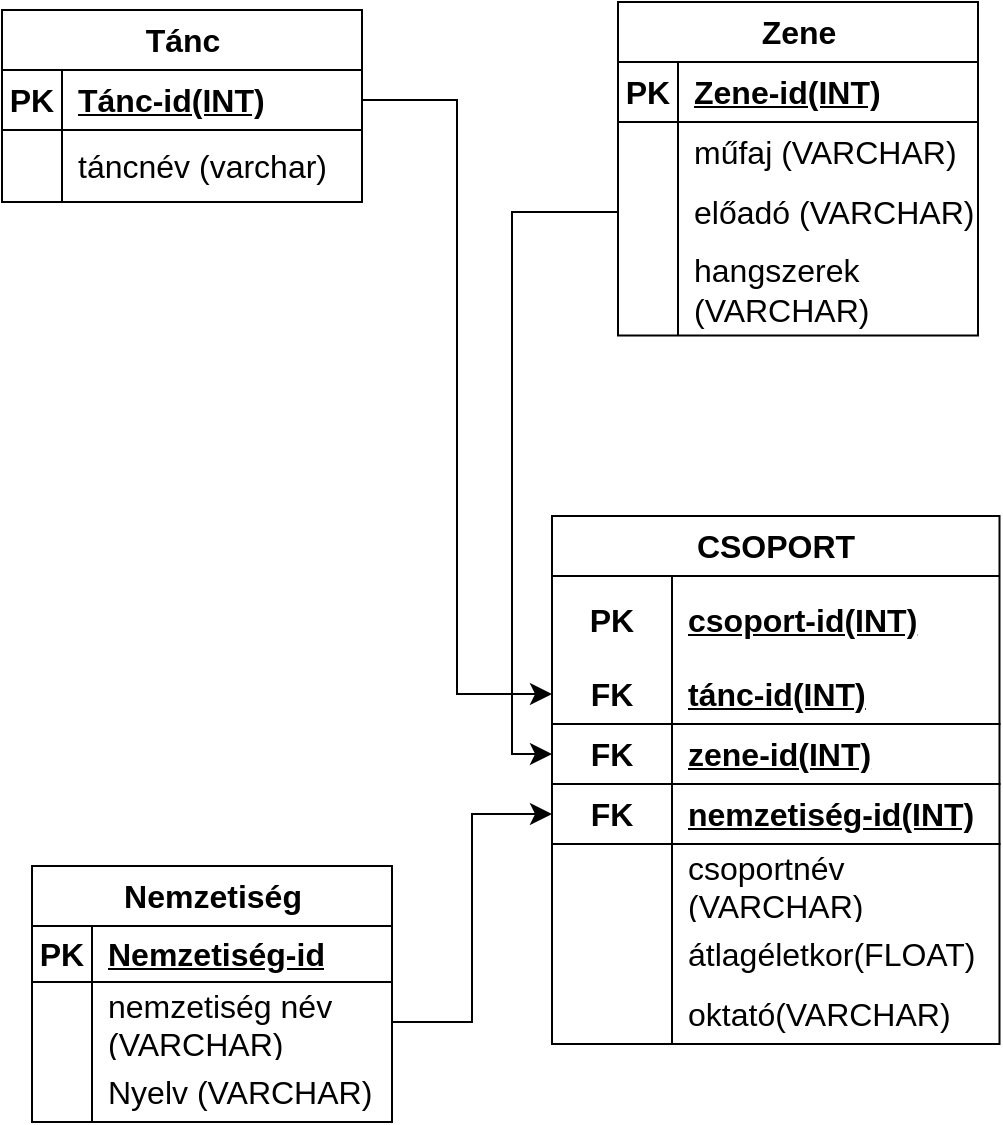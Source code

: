 <mxfile version="23.1.2" type="github">
  <diagram name="1 oldal" id="NilsrryfpZwNAPFmWs4b">
    <mxGraphModel dx="1249" dy="1214" grid="0" gridSize="10" guides="1" tooltips="1" connect="1" arrows="1" fold="1" page="0" pageScale="1" pageWidth="827" pageHeight="1169" math="0" shadow="0">
      <root>
        <mxCell id="0" />
        <mxCell id="1" parent="0" />
        <mxCell id="cI0NetNtEP9HfO99auWf-1" value="Tánc" style="shape=table;startSize=30;container=1;collapsible=1;childLayout=tableLayout;fixedRows=1;rowLines=0;fontStyle=1;align=center;resizeLast=1;html=1;fontSize=16;" vertex="1" parent="1">
          <mxGeometry x="-565" y="-136" width="180" height="96" as="geometry" />
        </mxCell>
        <mxCell id="cI0NetNtEP9HfO99auWf-2" value="" style="shape=tableRow;horizontal=0;startSize=0;swimlaneHead=0;swimlaneBody=0;fillColor=none;collapsible=0;dropTarget=0;points=[[0,0.5],[1,0.5]];portConstraint=eastwest;top=0;left=0;right=0;bottom=1;fontSize=16;" vertex="1" parent="cI0NetNtEP9HfO99auWf-1">
          <mxGeometry y="30" width="180" height="30" as="geometry" />
        </mxCell>
        <mxCell id="cI0NetNtEP9HfO99auWf-3" value="PK" style="shape=partialRectangle;connectable=0;fillColor=none;top=0;left=0;bottom=0;right=0;fontStyle=1;overflow=hidden;whiteSpace=wrap;html=1;fontSize=16;" vertex="1" parent="cI0NetNtEP9HfO99auWf-2">
          <mxGeometry width="30" height="30" as="geometry">
            <mxRectangle width="30" height="30" as="alternateBounds" />
          </mxGeometry>
        </mxCell>
        <mxCell id="cI0NetNtEP9HfO99auWf-4" value="Tánc-id(INT)" style="shape=partialRectangle;connectable=0;fillColor=none;top=0;left=0;bottom=0;right=0;align=left;spacingLeft=6;fontStyle=5;overflow=hidden;whiteSpace=wrap;html=1;fontSize=16;" vertex="1" parent="cI0NetNtEP9HfO99auWf-2">
          <mxGeometry x="30" width="150" height="30" as="geometry">
            <mxRectangle width="150" height="30" as="alternateBounds" />
          </mxGeometry>
        </mxCell>
        <mxCell id="cI0NetNtEP9HfO99auWf-5" value="" style="shape=tableRow;horizontal=0;startSize=0;swimlaneHead=0;swimlaneBody=0;fillColor=none;collapsible=0;dropTarget=0;points=[[0,0.5],[1,0.5]];portConstraint=eastwest;top=0;left=0;right=0;bottom=0;fontSize=16;" vertex="1" parent="cI0NetNtEP9HfO99auWf-1">
          <mxGeometry y="60" width="180" height="36" as="geometry" />
        </mxCell>
        <mxCell id="cI0NetNtEP9HfO99auWf-6" value="" style="shape=partialRectangle;connectable=0;fillColor=none;top=0;left=0;bottom=0;right=0;editable=1;overflow=hidden;whiteSpace=wrap;html=1;fontSize=16;" vertex="1" parent="cI0NetNtEP9HfO99auWf-5">
          <mxGeometry width="30" height="36" as="geometry">
            <mxRectangle width="30" height="36" as="alternateBounds" />
          </mxGeometry>
        </mxCell>
        <mxCell id="cI0NetNtEP9HfO99auWf-7" value="táncnév (varchar)" style="shape=partialRectangle;connectable=0;fillColor=none;top=0;left=0;bottom=0;right=0;align=left;spacingLeft=6;overflow=hidden;whiteSpace=wrap;html=1;fontSize=16;" vertex="1" parent="cI0NetNtEP9HfO99auWf-5">
          <mxGeometry x="30" width="150" height="36" as="geometry">
            <mxRectangle width="150" height="36" as="alternateBounds" />
          </mxGeometry>
        </mxCell>
        <mxCell id="cI0NetNtEP9HfO99auWf-14" value="Nemzetiség" style="shape=table;startSize=30;container=1;collapsible=1;childLayout=tableLayout;fixedRows=1;rowLines=0;fontStyle=1;align=center;resizeLast=1;html=1;fontSize=16;" vertex="1" parent="1">
          <mxGeometry x="-550" y="292" width="180" height="128" as="geometry" />
        </mxCell>
        <mxCell id="cI0NetNtEP9HfO99auWf-15" value="" style="shape=tableRow;horizontal=0;startSize=0;swimlaneHead=0;swimlaneBody=0;fillColor=none;collapsible=0;dropTarget=0;points=[[0,0.5],[1,0.5]];portConstraint=eastwest;top=0;left=0;right=0;bottom=1;fontSize=16;" vertex="1" parent="cI0NetNtEP9HfO99auWf-14">
          <mxGeometry y="30" width="180" height="28" as="geometry" />
        </mxCell>
        <mxCell id="cI0NetNtEP9HfO99auWf-16" value="PK" style="shape=partialRectangle;connectable=0;fillColor=none;top=0;left=0;bottom=0;right=0;fontStyle=1;overflow=hidden;whiteSpace=wrap;html=1;fontSize=16;" vertex="1" parent="cI0NetNtEP9HfO99auWf-15">
          <mxGeometry width="30" height="28" as="geometry">
            <mxRectangle width="30" height="28" as="alternateBounds" />
          </mxGeometry>
        </mxCell>
        <mxCell id="cI0NetNtEP9HfO99auWf-17" value="Nemzetiség-id" style="shape=partialRectangle;connectable=0;fillColor=none;top=0;left=0;bottom=0;right=0;align=left;spacingLeft=6;fontStyle=5;overflow=hidden;whiteSpace=wrap;html=1;fontSize=16;" vertex="1" parent="cI0NetNtEP9HfO99auWf-15">
          <mxGeometry x="30" width="150" height="28" as="geometry">
            <mxRectangle width="150" height="28" as="alternateBounds" />
          </mxGeometry>
        </mxCell>
        <mxCell id="cI0NetNtEP9HfO99auWf-18" value="" style="shape=tableRow;horizontal=0;startSize=0;swimlaneHead=0;swimlaneBody=0;fillColor=none;collapsible=0;dropTarget=0;points=[[0,0.5],[1,0.5]];portConstraint=eastwest;top=0;left=0;right=0;bottom=0;fontSize=16;" vertex="1" parent="cI0NetNtEP9HfO99auWf-14">
          <mxGeometry y="58" width="180" height="40" as="geometry" />
        </mxCell>
        <mxCell id="cI0NetNtEP9HfO99auWf-19" value="" style="shape=partialRectangle;connectable=0;fillColor=none;top=0;left=0;bottom=0;right=0;editable=1;overflow=hidden;whiteSpace=wrap;html=1;fontSize=16;" vertex="1" parent="cI0NetNtEP9HfO99auWf-18">
          <mxGeometry width="30" height="40" as="geometry">
            <mxRectangle width="30" height="40" as="alternateBounds" />
          </mxGeometry>
        </mxCell>
        <mxCell id="cI0NetNtEP9HfO99auWf-20" value="nemzetiség név (VARCHAR)" style="shape=partialRectangle;connectable=0;fillColor=none;top=0;left=0;bottom=0;right=0;align=left;spacingLeft=6;overflow=hidden;whiteSpace=wrap;html=1;fontSize=16;" vertex="1" parent="cI0NetNtEP9HfO99auWf-18">
          <mxGeometry x="30" width="150" height="40" as="geometry">
            <mxRectangle width="150" height="40" as="alternateBounds" />
          </mxGeometry>
        </mxCell>
        <mxCell id="cI0NetNtEP9HfO99auWf-21" value="" style="shape=tableRow;horizontal=0;startSize=0;swimlaneHead=0;swimlaneBody=0;fillColor=none;collapsible=0;dropTarget=0;points=[[0,0.5],[1,0.5]];portConstraint=eastwest;top=0;left=0;right=0;bottom=0;fontSize=16;" vertex="1" parent="cI0NetNtEP9HfO99auWf-14">
          <mxGeometry y="98" width="180" height="30" as="geometry" />
        </mxCell>
        <mxCell id="cI0NetNtEP9HfO99auWf-22" value="" style="shape=partialRectangle;connectable=0;fillColor=none;top=0;left=0;bottom=0;right=0;editable=1;overflow=hidden;whiteSpace=wrap;html=1;fontSize=16;" vertex="1" parent="cI0NetNtEP9HfO99auWf-21">
          <mxGeometry width="30" height="30" as="geometry">
            <mxRectangle width="30" height="30" as="alternateBounds" />
          </mxGeometry>
        </mxCell>
        <mxCell id="cI0NetNtEP9HfO99auWf-23" value="Nyelv (VARCHAR)" style="shape=partialRectangle;connectable=0;fillColor=none;top=0;left=0;bottom=0;right=0;align=left;spacingLeft=6;overflow=hidden;whiteSpace=wrap;html=1;fontSize=16;" vertex="1" parent="cI0NetNtEP9HfO99auWf-21">
          <mxGeometry x="30" width="150" height="30" as="geometry">
            <mxRectangle width="150" height="30" as="alternateBounds" />
          </mxGeometry>
        </mxCell>
        <mxCell id="cI0NetNtEP9HfO99auWf-27" value="Zene" style="shape=table;startSize=30;container=1;collapsible=1;childLayout=tableLayout;fixedRows=1;rowLines=0;fontStyle=1;align=center;resizeLast=1;html=1;fontSize=16;" vertex="1" parent="1">
          <mxGeometry x="-257" y="-140" width="180" height="166.75" as="geometry" />
        </mxCell>
        <mxCell id="cI0NetNtEP9HfO99auWf-28" value="" style="shape=tableRow;horizontal=0;startSize=0;swimlaneHead=0;swimlaneBody=0;fillColor=none;collapsible=0;dropTarget=0;points=[[0,0.5],[1,0.5]];portConstraint=eastwest;top=0;left=0;right=0;bottom=1;fontSize=16;" vertex="1" parent="cI0NetNtEP9HfO99auWf-27">
          <mxGeometry y="30" width="180" height="30" as="geometry" />
        </mxCell>
        <mxCell id="cI0NetNtEP9HfO99auWf-29" value="PK" style="shape=partialRectangle;connectable=0;fillColor=none;top=0;left=0;bottom=0;right=0;fontStyle=1;overflow=hidden;whiteSpace=wrap;html=1;fontSize=16;" vertex="1" parent="cI0NetNtEP9HfO99auWf-28">
          <mxGeometry width="30" height="30" as="geometry">
            <mxRectangle width="30" height="30" as="alternateBounds" />
          </mxGeometry>
        </mxCell>
        <mxCell id="cI0NetNtEP9HfO99auWf-30" value="Zene-id(INT)" style="shape=partialRectangle;connectable=0;fillColor=none;top=0;left=0;bottom=0;right=0;align=left;spacingLeft=6;fontStyle=5;overflow=hidden;whiteSpace=wrap;html=1;fontSize=16;" vertex="1" parent="cI0NetNtEP9HfO99auWf-28">
          <mxGeometry x="30" width="150" height="30" as="geometry">
            <mxRectangle width="150" height="30" as="alternateBounds" />
          </mxGeometry>
        </mxCell>
        <mxCell id="cI0NetNtEP9HfO99auWf-31" value="" style="shape=tableRow;horizontal=0;startSize=0;swimlaneHead=0;swimlaneBody=0;fillColor=none;collapsible=0;dropTarget=0;points=[[0,0.5],[1,0.5]];portConstraint=eastwest;top=0;left=0;right=0;bottom=0;fontSize=16;" vertex="1" parent="cI0NetNtEP9HfO99auWf-27">
          <mxGeometry y="60" width="180" height="30" as="geometry" />
        </mxCell>
        <mxCell id="cI0NetNtEP9HfO99auWf-32" value="" style="shape=partialRectangle;connectable=0;fillColor=none;top=0;left=0;bottom=0;right=0;editable=1;overflow=hidden;whiteSpace=wrap;html=1;fontSize=16;" vertex="1" parent="cI0NetNtEP9HfO99auWf-31">
          <mxGeometry width="30" height="30" as="geometry">
            <mxRectangle width="30" height="30" as="alternateBounds" />
          </mxGeometry>
        </mxCell>
        <mxCell id="cI0NetNtEP9HfO99auWf-33" value="műfaj (VARCHAR)" style="shape=partialRectangle;connectable=0;fillColor=none;top=0;left=0;bottom=0;right=0;align=left;spacingLeft=6;overflow=hidden;whiteSpace=wrap;html=1;fontSize=16;" vertex="1" parent="cI0NetNtEP9HfO99auWf-31">
          <mxGeometry x="30" width="150" height="30" as="geometry">
            <mxRectangle width="150" height="30" as="alternateBounds" />
          </mxGeometry>
        </mxCell>
        <mxCell id="cI0NetNtEP9HfO99auWf-34" value="" style="shape=tableRow;horizontal=0;startSize=0;swimlaneHead=0;swimlaneBody=0;fillColor=none;collapsible=0;dropTarget=0;points=[[0,0.5],[1,0.5]];portConstraint=eastwest;top=0;left=0;right=0;bottom=0;fontSize=16;" vertex="1" parent="cI0NetNtEP9HfO99auWf-27">
          <mxGeometry y="90" width="180" height="30" as="geometry" />
        </mxCell>
        <mxCell id="cI0NetNtEP9HfO99auWf-35" value="" style="shape=partialRectangle;connectable=0;fillColor=none;top=0;left=0;bottom=0;right=0;editable=1;overflow=hidden;whiteSpace=wrap;html=1;fontSize=16;" vertex="1" parent="cI0NetNtEP9HfO99auWf-34">
          <mxGeometry width="30" height="30" as="geometry">
            <mxRectangle width="30" height="30" as="alternateBounds" />
          </mxGeometry>
        </mxCell>
        <mxCell id="cI0NetNtEP9HfO99auWf-36" value="előadó (VARCHAR)" style="shape=partialRectangle;connectable=0;fillColor=none;top=0;left=0;bottom=0;right=0;align=left;spacingLeft=6;overflow=hidden;whiteSpace=wrap;html=1;fontSize=16;" vertex="1" parent="cI0NetNtEP9HfO99auWf-34">
          <mxGeometry x="30" width="150" height="30" as="geometry">
            <mxRectangle width="150" height="30" as="alternateBounds" />
          </mxGeometry>
        </mxCell>
        <mxCell id="cI0NetNtEP9HfO99auWf-37" value="" style="shape=tableRow;horizontal=0;startSize=0;swimlaneHead=0;swimlaneBody=0;fillColor=none;collapsible=0;dropTarget=0;points=[[0,0.5],[1,0.5]];portConstraint=eastwest;top=0;left=0;right=0;bottom=0;fontSize=16;" vertex="1" parent="cI0NetNtEP9HfO99auWf-27">
          <mxGeometry y="120" width="180" height="47" as="geometry" />
        </mxCell>
        <mxCell id="cI0NetNtEP9HfO99auWf-38" value="" style="shape=partialRectangle;connectable=0;fillColor=none;top=0;left=0;bottom=0;right=0;editable=1;overflow=hidden;whiteSpace=wrap;html=1;fontSize=16;" vertex="1" parent="cI0NetNtEP9HfO99auWf-37">
          <mxGeometry width="30" height="47" as="geometry">
            <mxRectangle width="30" height="47" as="alternateBounds" />
          </mxGeometry>
        </mxCell>
        <mxCell id="cI0NetNtEP9HfO99auWf-39" value="hangszerek (VARCHAR)" style="shape=partialRectangle;connectable=0;fillColor=none;top=0;left=0;bottom=0;right=0;align=left;spacingLeft=6;overflow=hidden;whiteSpace=wrap;html=1;fontSize=16;" vertex="1" parent="cI0NetNtEP9HfO99auWf-37">
          <mxGeometry x="30" width="150" height="47" as="geometry">
            <mxRectangle width="150" height="47" as="alternateBounds" />
          </mxGeometry>
        </mxCell>
        <mxCell id="cI0NetNtEP9HfO99auWf-53" value="CSOPORT" style="shape=table;startSize=30;container=1;collapsible=1;childLayout=tableLayout;fixedRows=1;rowLines=0;fontStyle=1;align=center;resizeLast=1;html=1;whiteSpace=wrap;fontSize=16;" vertex="1" parent="1">
          <mxGeometry x="-290" y="117" width="223.75" height="264" as="geometry" />
        </mxCell>
        <mxCell id="cI0NetNtEP9HfO99auWf-54" value="" style="shape=tableRow;horizontal=0;startSize=0;swimlaneHead=0;swimlaneBody=0;fillColor=none;collapsible=0;dropTarget=0;points=[[0,0.5],[1,0.5]];portConstraint=eastwest;top=0;left=0;right=0;bottom=0;html=1;fontSize=16;" vertex="1" parent="cI0NetNtEP9HfO99auWf-53">
          <mxGeometry y="30" width="223.75" height="44" as="geometry" />
        </mxCell>
        <mxCell id="cI0NetNtEP9HfO99auWf-55" value="PK" style="shape=partialRectangle;connectable=0;fillColor=none;top=0;left=0;bottom=0;right=0;fontStyle=1;overflow=hidden;html=1;whiteSpace=wrap;fontSize=16;" vertex="1" parent="cI0NetNtEP9HfO99auWf-54">
          <mxGeometry width="60" height="44" as="geometry">
            <mxRectangle width="60" height="44" as="alternateBounds" />
          </mxGeometry>
        </mxCell>
        <mxCell id="cI0NetNtEP9HfO99auWf-56" value="csoport-id(INT)" style="shape=partialRectangle;connectable=0;fillColor=none;top=0;left=0;bottom=0;right=0;align=left;spacingLeft=6;fontStyle=5;overflow=hidden;html=1;whiteSpace=wrap;fontSize=16;" vertex="1" parent="cI0NetNtEP9HfO99auWf-54">
          <mxGeometry x="60" width="163.75" height="44" as="geometry">
            <mxRectangle width="163.75" height="44" as="alternateBounds" />
          </mxGeometry>
        </mxCell>
        <mxCell id="cI0NetNtEP9HfO99auWf-57" value="" style="shape=tableRow;horizontal=0;startSize=0;swimlaneHead=0;swimlaneBody=0;fillColor=none;collapsible=0;dropTarget=0;points=[[0,0.5],[1,0.5]];portConstraint=eastwest;top=0;left=0;right=0;bottom=1;html=1;fontSize=16;" vertex="1" parent="cI0NetNtEP9HfO99auWf-53">
          <mxGeometry y="74" width="223.75" height="30" as="geometry" />
        </mxCell>
        <mxCell id="cI0NetNtEP9HfO99auWf-58" value="FK" style="shape=partialRectangle;connectable=0;fillColor=none;top=0;left=0;bottom=0;right=0;fontStyle=1;overflow=hidden;html=1;whiteSpace=wrap;fontSize=16;" vertex="1" parent="cI0NetNtEP9HfO99auWf-57">
          <mxGeometry width="60" height="30" as="geometry">
            <mxRectangle width="60" height="30" as="alternateBounds" />
          </mxGeometry>
        </mxCell>
        <mxCell id="cI0NetNtEP9HfO99auWf-59" value="tánc-id(INT)" style="shape=partialRectangle;connectable=0;fillColor=none;top=0;left=0;bottom=0;right=0;align=left;spacingLeft=6;fontStyle=5;overflow=hidden;html=1;whiteSpace=wrap;fontSize=16;" vertex="1" parent="cI0NetNtEP9HfO99auWf-57">
          <mxGeometry x="60" width="163.75" height="30" as="geometry">
            <mxRectangle width="163.75" height="30" as="alternateBounds" />
          </mxGeometry>
        </mxCell>
        <mxCell id="cI0NetNtEP9HfO99auWf-77" style="shape=tableRow;horizontal=0;startSize=0;swimlaneHead=0;swimlaneBody=0;fillColor=none;collapsible=0;dropTarget=0;points=[[0,0.5],[1,0.5]];portConstraint=eastwest;top=0;left=0;right=0;bottom=1;html=1;fontSize=16;" vertex="1" parent="cI0NetNtEP9HfO99auWf-53">
          <mxGeometry y="104" width="223.75" height="30" as="geometry" />
        </mxCell>
        <mxCell id="cI0NetNtEP9HfO99auWf-78" value="FK" style="shape=partialRectangle;connectable=0;fillColor=none;top=0;left=0;bottom=0;right=0;fontStyle=1;overflow=hidden;html=1;whiteSpace=wrap;fontSize=16;" vertex="1" parent="cI0NetNtEP9HfO99auWf-77">
          <mxGeometry width="60" height="30" as="geometry">
            <mxRectangle width="60" height="30" as="alternateBounds" />
          </mxGeometry>
        </mxCell>
        <mxCell id="cI0NetNtEP9HfO99auWf-79" value="zene-id(INT)" style="shape=partialRectangle;connectable=0;fillColor=none;top=0;left=0;bottom=0;right=0;align=left;spacingLeft=6;fontStyle=5;overflow=hidden;html=1;whiteSpace=wrap;fontSize=16;" vertex="1" parent="cI0NetNtEP9HfO99auWf-77">
          <mxGeometry x="60" width="163.75" height="30" as="geometry">
            <mxRectangle width="163.75" height="30" as="alternateBounds" />
          </mxGeometry>
        </mxCell>
        <mxCell id="cI0NetNtEP9HfO99auWf-74" style="shape=tableRow;horizontal=0;startSize=0;swimlaneHead=0;swimlaneBody=0;fillColor=none;collapsible=0;dropTarget=0;points=[[0,0.5],[1,0.5]];portConstraint=eastwest;top=0;left=0;right=0;bottom=1;html=1;fontSize=16;" vertex="1" parent="cI0NetNtEP9HfO99auWf-53">
          <mxGeometry y="134" width="223.75" height="30" as="geometry" />
        </mxCell>
        <mxCell id="cI0NetNtEP9HfO99auWf-75" value="FK" style="shape=partialRectangle;connectable=0;fillColor=none;top=0;left=0;bottom=0;right=0;fontStyle=1;overflow=hidden;html=1;whiteSpace=wrap;fontSize=16;" vertex="1" parent="cI0NetNtEP9HfO99auWf-74">
          <mxGeometry width="60" height="30" as="geometry">
            <mxRectangle width="60" height="30" as="alternateBounds" />
          </mxGeometry>
        </mxCell>
        <mxCell id="cI0NetNtEP9HfO99auWf-76" value="nemzetiség-id(INT)" style="shape=partialRectangle;connectable=0;fillColor=none;top=0;left=0;bottom=0;right=0;align=left;spacingLeft=6;fontStyle=5;overflow=hidden;html=1;whiteSpace=wrap;fontSize=16;" vertex="1" parent="cI0NetNtEP9HfO99auWf-74">
          <mxGeometry x="60" width="163.75" height="30" as="geometry">
            <mxRectangle width="163.75" height="30" as="alternateBounds" />
          </mxGeometry>
        </mxCell>
        <mxCell id="cI0NetNtEP9HfO99auWf-60" value="" style="shape=tableRow;horizontal=0;startSize=0;swimlaneHead=0;swimlaneBody=0;fillColor=none;collapsible=0;dropTarget=0;points=[[0,0.5],[1,0.5]];portConstraint=eastwest;top=0;left=0;right=0;bottom=0;html=1;fontSize=16;" vertex="1" parent="cI0NetNtEP9HfO99auWf-53">
          <mxGeometry y="164" width="223.75" height="40" as="geometry" />
        </mxCell>
        <mxCell id="cI0NetNtEP9HfO99auWf-61" value="" style="shape=partialRectangle;connectable=0;fillColor=none;top=0;left=0;bottom=0;right=0;editable=1;overflow=hidden;html=1;whiteSpace=wrap;fontSize=16;" vertex="1" parent="cI0NetNtEP9HfO99auWf-60">
          <mxGeometry width="60" height="40" as="geometry">
            <mxRectangle width="60" height="40" as="alternateBounds" />
          </mxGeometry>
        </mxCell>
        <mxCell id="cI0NetNtEP9HfO99auWf-62" value="csoportnév (VARCHAR)" style="shape=partialRectangle;connectable=0;fillColor=none;top=0;left=0;bottom=0;right=0;align=left;spacingLeft=6;overflow=hidden;html=1;whiteSpace=wrap;fontSize=16;" vertex="1" parent="cI0NetNtEP9HfO99auWf-60">
          <mxGeometry x="60" width="163.75" height="40" as="geometry">
            <mxRectangle width="163.75" height="40" as="alternateBounds" />
          </mxGeometry>
        </mxCell>
        <mxCell id="cI0NetNtEP9HfO99auWf-63" value="" style="shape=tableRow;horizontal=0;startSize=0;swimlaneHead=0;swimlaneBody=0;fillColor=none;collapsible=0;dropTarget=0;points=[[0,0.5],[1,0.5]];portConstraint=eastwest;top=0;left=0;right=0;bottom=0;html=1;fontSize=16;" vertex="1" parent="cI0NetNtEP9HfO99auWf-53">
          <mxGeometry y="204" width="223.75" height="30" as="geometry" />
        </mxCell>
        <mxCell id="cI0NetNtEP9HfO99auWf-64" value="" style="shape=partialRectangle;connectable=0;fillColor=none;top=0;left=0;bottom=0;right=0;editable=1;overflow=hidden;html=1;whiteSpace=wrap;fontSize=16;" vertex="1" parent="cI0NetNtEP9HfO99auWf-63">
          <mxGeometry width="60" height="30" as="geometry">
            <mxRectangle width="60" height="30" as="alternateBounds" />
          </mxGeometry>
        </mxCell>
        <mxCell id="cI0NetNtEP9HfO99auWf-65" value="átlagéletkor(FLOAT)" style="shape=partialRectangle;connectable=0;fillColor=none;top=0;left=0;bottom=0;right=0;align=left;spacingLeft=6;overflow=hidden;html=1;whiteSpace=wrap;fontSize=16;" vertex="1" parent="cI0NetNtEP9HfO99auWf-63">
          <mxGeometry x="60" width="163.75" height="30" as="geometry">
            <mxRectangle width="163.75" height="30" as="alternateBounds" />
          </mxGeometry>
        </mxCell>
        <mxCell id="cI0NetNtEP9HfO99auWf-68" value="" style="shape=tableRow;horizontal=0;startSize=0;swimlaneHead=0;swimlaneBody=0;fillColor=none;collapsible=0;dropTarget=0;points=[[0,0.5],[1,0.5]];portConstraint=eastwest;top=0;left=0;right=0;bottom=0;html=1;fontSize=16;" vertex="1" parent="cI0NetNtEP9HfO99auWf-53">
          <mxGeometry y="234" width="223.75" height="30" as="geometry" />
        </mxCell>
        <mxCell id="cI0NetNtEP9HfO99auWf-69" value="" style="shape=partialRectangle;connectable=0;fillColor=none;top=0;left=0;bottom=0;right=0;editable=1;overflow=hidden;html=1;whiteSpace=wrap;fontSize=16;" vertex="1" parent="cI0NetNtEP9HfO99auWf-68">
          <mxGeometry width="60" height="30" as="geometry">
            <mxRectangle width="60" height="30" as="alternateBounds" />
          </mxGeometry>
        </mxCell>
        <mxCell id="cI0NetNtEP9HfO99auWf-70" value="oktató(VARCHAR)" style="shape=partialRectangle;connectable=0;fillColor=none;top=0;left=0;bottom=0;right=0;align=left;spacingLeft=6;overflow=hidden;html=1;whiteSpace=wrap;fontSize=16;" vertex="1" parent="cI0NetNtEP9HfO99auWf-68">
          <mxGeometry x="60" width="163.75" height="30" as="geometry">
            <mxRectangle width="163.75" height="30" as="alternateBounds" />
          </mxGeometry>
        </mxCell>
        <mxCell id="cI0NetNtEP9HfO99auWf-80" style="edgeStyle=orthogonalEdgeStyle;rounded=0;orthogonalLoop=1;jettySize=auto;html=1;entryX=0;entryY=0.5;entryDx=0;entryDy=0;fontSize=12;startSize=8;endSize=8;" edge="1" parent="1" source="cI0NetNtEP9HfO99auWf-2" target="cI0NetNtEP9HfO99auWf-57">
          <mxGeometry relative="1" as="geometry" />
        </mxCell>
        <mxCell id="cI0NetNtEP9HfO99auWf-84" style="edgeStyle=orthogonalEdgeStyle;shape=connector;rounded=0;orthogonalLoop=1;jettySize=auto;html=1;entryX=0;entryY=0.5;entryDx=0;entryDy=0;labelBackgroundColor=default;strokeColor=default;align=center;verticalAlign=middle;fontFamily=Helvetica;fontSize=12;fontColor=default;endArrow=classic;startSize=8;endSize=8;" edge="1" parent="1" source="cI0NetNtEP9HfO99auWf-34" target="cI0NetNtEP9HfO99auWf-77">
          <mxGeometry relative="1" as="geometry" />
        </mxCell>
        <mxCell id="cI0NetNtEP9HfO99auWf-85" style="edgeStyle=orthogonalEdgeStyle;shape=connector;rounded=0;orthogonalLoop=1;jettySize=auto;html=1;entryX=0;entryY=0.5;entryDx=0;entryDy=0;labelBackgroundColor=default;strokeColor=default;align=center;verticalAlign=middle;fontFamily=Helvetica;fontSize=12;fontColor=default;endArrow=classic;startSize=8;endSize=8;" edge="1" parent="1" source="cI0NetNtEP9HfO99auWf-18" target="cI0NetNtEP9HfO99auWf-74">
          <mxGeometry relative="1" as="geometry" />
        </mxCell>
      </root>
    </mxGraphModel>
  </diagram>
</mxfile>

